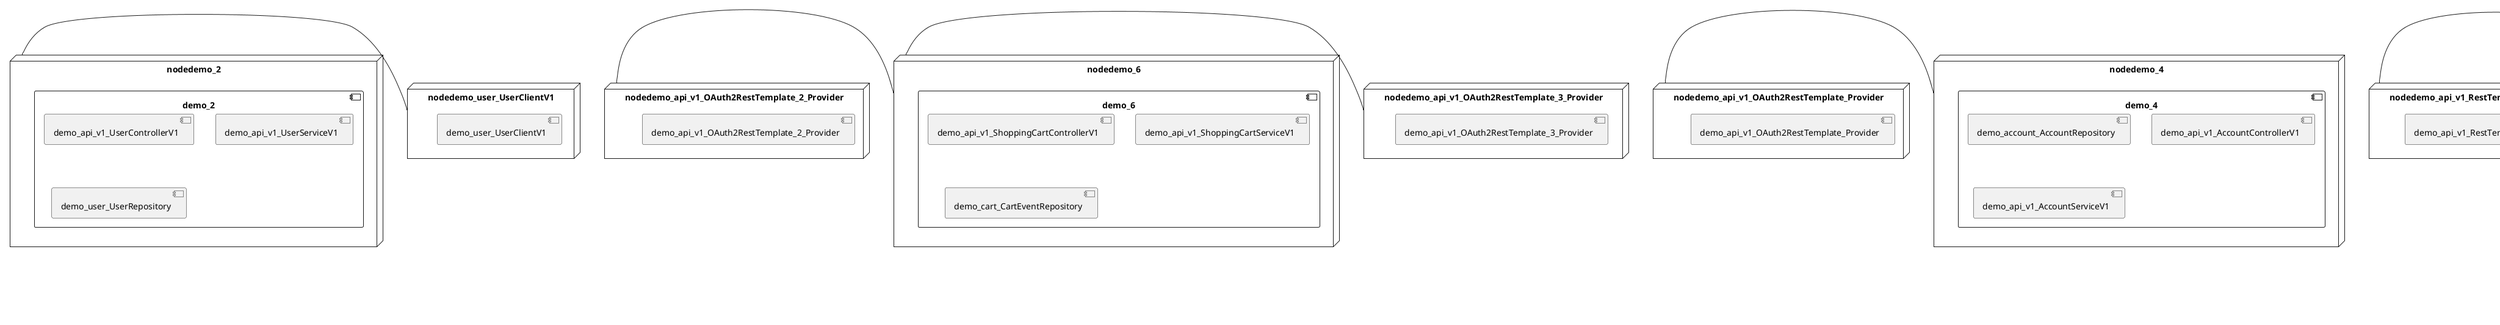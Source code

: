 @startuml
skinparam fixCircleLabelOverlapping true
skinparam componentStyle uml2
node nodedemo {
component demo {
[demo_UserController] [[kbastani-spring-cloud-event-sourcing-example.system#_lI__FJpUEe-7AJ5TE7B5CQ]]
[demo_UserRepository] [[kbastani-spring-cloud-event-sourcing-example.system#_lI__FJpUEe-7AJ5TE7B5CQ]]
[demo_UserService] [[kbastani-spring-cloud-event-sourcing-example.system#_lI__FJpUEe-7AJ5TE7B5CQ]]
[demo_login_UserController] [[kbastani-spring-cloud-event-sourcing-example.system#_lI__FJpUEe-7AJ5TE7B5CQ]]
}
}
node nodedemo_2 {
component demo_2 {
[demo_api_v1_UserControllerV1] [[kbastani-spring-cloud-event-sourcing-example.system#_lI__FJpUEe-7AJ5TE7B5CQ]]
[demo_api_v1_UserServiceV1] [[kbastani-spring-cloud-event-sourcing-example.system#_lI__FJpUEe-7AJ5TE7B5CQ]]
[demo_user_UserRepository] [[kbastani-spring-cloud-event-sourcing-example.system#_lI__FJpUEe-7AJ5TE7B5CQ]]
}
}
node nodedemo_3 {
component demo_3 {
[DatabaseInitializer] [[kbastani-spring-cloud-event-sourcing-example.system#_lI__FJpUEe-7AJ5TE7B5CQ]]
[demo_api_v1_OrderControllerV1] [[kbastani-spring-cloud-event-sourcing-example.system#_lI__FJpUEe-7AJ5TE7B5CQ]]
[demo_api_v1_OrderServiceV1] [[kbastani-spring-cloud-event-sourcing-example.system#_lI__FJpUEe-7AJ5TE7B5CQ]]
[demo_config_DatabaseInitializer] [[kbastani-spring-cloud-event-sourcing-example.system#_lI__FJpUEe-7AJ5TE7B5CQ]]
[demo_invoice_InvoiceRepository] [[kbastani-spring-cloud-event-sourcing-example.system#_lI__FJpUEe-7AJ5TE7B5CQ]]
[demo_order_OrderEventRepository] [[kbastani-spring-cloud-event-sourcing-example.system#_lI__FJpUEe-7AJ5TE7B5CQ]]
[demo_order_OrderRepository] [[kbastani-spring-cloud-event-sourcing-example.system#_lI__FJpUEe-7AJ5TE7B5CQ]]
}
}
node nodedemo_4 {
component demo_4 {
[demo_account_AccountRepository] [[kbastani-spring-cloud-event-sourcing-example.system#_lI__FJpUEe-7AJ5TE7B5CQ]]
[demo_api_v1_AccountControllerV1] [[kbastani-spring-cloud-event-sourcing-example.system#_lI__FJpUEe-7AJ5TE7B5CQ]]
[demo_api_v1_AccountServiceV1] [[kbastani-spring-cloud-event-sourcing-example.system#_lI__FJpUEe-7AJ5TE7B5CQ]]
}
}
node nodedemo_5 {
component demo_5 {
[demo_api_v1_CatalogControllerV1] [[kbastani-spring-cloud-event-sourcing-example.system#_lI__FJpUEe-7AJ5TE7B5CQ]]
[demo_api_v1_CatalogServiceV1] [[kbastani-spring-cloud-event-sourcing-example.system#_lI__FJpUEe-7AJ5TE7B5CQ]]
[demo_catalog_CatalogInfoRepository] [[kbastani-spring-cloud-event-sourcing-example.system#_lI__FJpUEe-7AJ5TE7B5CQ]]
}
}
node nodedemo_6 {
component demo_6 {
[demo_api_v1_ShoppingCartControllerV1] [[kbastani-spring-cloud-event-sourcing-example.system#_lI__FJpUEe-7AJ5TE7B5CQ]]
[demo_api_v1_ShoppingCartServiceV1] [[kbastani-spring-cloud-event-sourcing-example.system#_lI__FJpUEe-7AJ5TE7B5CQ]]
[demo_cart_CartEventRepository] [[kbastani-spring-cloud-event-sourcing-example.system#_lI__FJpUEe-7AJ5TE7B5CQ]]
}
}
node nodedemo_v1 {
component demo_v1 {
[demo_v1_InventoryControllerV1] [[kbastani-spring-cloud-event-sourcing-example.system#_lI__FJpUEe-7AJ5TE7B5CQ]]
[demo_v1_InventoryServiceV1] [[kbastani-spring-cloud-event-sourcing-example.system#_lI__FJpUEe-7AJ5TE7B5CQ]]
}
}
node nodedemo_api_v1_OAuth2RestTemplate_2_Provider {
[demo_api_v1_OAuth2RestTemplate_2_Provider] [[kbastani-spring-cloud-event-sourcing-example.system#_lI__FJpUEe-7AJ5TE7B5CQ]]
}
node nodedemo_api_v1_OAuth2RestTemplate_3_Provider {
[demo_api_v1_OAuth2RestTemplate_3_Provider] [[kbastani-spring-cloud-event-sourcing-example.system#_lI__FJpUEe-7AJ5TE7B5CQ]]
}
node nodedemo_api_v1_OAuth2RestTemplate_Provider {
[demo_api_v1_OAuth2RestTemplate_Provider] [[kbastani-spring-cloud-event-sourcing-example.system#_lI__FJpUEe-7AJ5TE7B5CQ]]
}
node nodedemo_api_v1_RestTemplate_2_Provider {
[demo_api_v1_RestTemplate_2_Provider] [[kbastani-spring-cloud-event-sourcing-example.system#_lI__FJpUEe-7AJ5TE7B5CQ]]
}
node nodedemo_api_v1_RestTemplate_Provider {
[demo_api_v1_RestTemplate_Provider] [[kbastani-spring-cloud-event-sourcing-example.system#_lI__FJpUEe-7AJ5TE7B5CQ]]
}
node nodedemo_inventory_InventoryRepository_Provider {
[demo_inventory_InventoryRepository_Provider] [[kbastani-spring-cloud-event-sourcing-example.system#_lI__FJpUEe-7AJ5TE7B5CQ]]
}
node nodedemo_login_AuthenticationManager_Provider {
[demo_login_AuthenticationManager_Provider] [[kbastani-spring-cloud-event-sourcing-example.system#_lI__FJpUEe-7AJ5TE7B5CQ]]
}
node nodedemo_login_ClientDetailsService_Provider {
[demo_login_ClientDetailsService_Provider] [[kbastani-spring-cloud-event-sourcing-example.system#_lI__FJpUEe-7AJ5TE7B5CQ]]
}
node nodedemo_login_HttpSessionSecurityContextRepository_Provider {
[demo_login_HttpSessionSecurityContextRepository_Provider] [[kbastani-spring-cloud-event-sourcing-example.system#_lI__FJpUEe-7AJ5TE7B5CQ]]
}
node nodedemo_login_LoginController {
[demo_login_LoginController] [[kbastani-spring-cloud-event-sourcing-example.system#_lI__FJpUEe-7AJ5TE7B5CQ]]
}
node nodedemo_product_ProductRepository_Provider {
[demo_product_ProductRepository_Provider] [[kbastani-spring-cloud-event-sourcing-example.system#_lI__FJpUEe-7AJ5TE7B5CQ]]
}
node nodedemo_user_UserClientV1 {
[demo_user_UserClientV1] [[kbastani-spring-cloud-event-sourcing-example.system#_lI__FJpUEe-7AJ5TE7B5CQ]]
}
node nodedemo_v1_Session_Provider {
[demo_v1_Session_Provider] [[kbastani-spring-cloud-event-sourcing-example.system#_lI__FJpUEe-7AJ5TE7B5CQ]]
}
[nodedemo_2] - [nodedemo_user_UserClientV1]
[nodedemo_api_v1_OAuth2RestTemplate_2_Provider] - [nodedemo_6]
[nodedemo_api_v1_OAuth2RestTemplate_3_Provider] - [nodedemo_6]
[nodedemo_api_v1_OAuth2RestTemplate_Provider] - [nodedemo_4]
[nodedemo_api_v1_RestTemplate_2_Provider] - [nodedemo_5]
[nodedemo_api_v1_RestTemplate_Provider] - [nodedemo_5]
[nodedemo_inventory_InventoryRepository_Provider] - [nodedemo_v1]
[nodedemo_login_AuthenticationManager_Provider] - [nodedemo_login_LoginController]
[nodedemo_login_ClientDetailsService_Provider] - [nodedemo_login_LoginController]
[nodedemo_login_HttpSessionSecurityContextRepository_Provider] - [nodedemo_login_LoginController]
[nodedemo_product_ProductRepository_Provider] - [nodedemo_v1]
[nodedemo_v1_Session_Provider] - [nodedemo_v1]

@enduml
